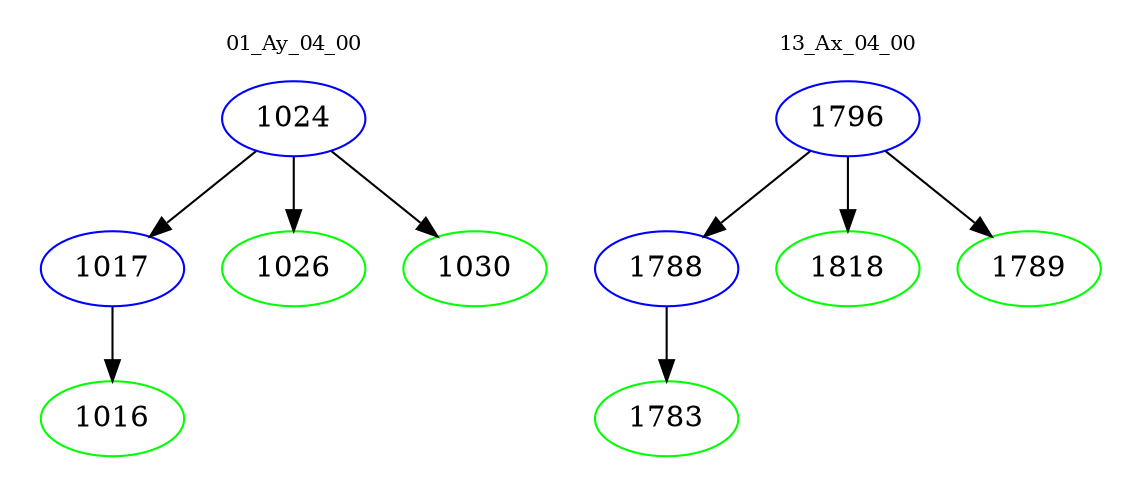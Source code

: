 digraph{
subgraph cluster_0 {
color = white
label = "01_Ay_04_00";
fontsize=10;
T0_1024 [label="1024", color="blue"]
T0_1024 -> T0_1017 [color="black"]
T0_1017 [label="1017", color="blue"]
T0_1017 -> T0_1016 [color="black"]
T0_1016 [label="1016", color="green"]
T0_1024 -> T0_1026 [color="black"]
T0_1026 [label="1026", color="green"]
T0_1024 -> T0_1030 [color="black"]
T0_1030 [label="1030", color="green"]
}
subgraph cluster_1 {
color = white
label = "13_Ax_04_00";
fontsize=10;
T1_1796 [label="1796", color="blue"]
T1_1796 -> T1_1788 [color="black"]
T1_1788 [label="1788", color="blue"]
T1_1788 -> T1_1783 [color="black"]
T1_1783 [label="1783", color="green"]
T1_1796 -> T1_1818 [color="black"]
T1_1818 [label="1818", color="green"]
T1_1796 -> T1_1789 [color="black"]
T1_1789 [label="1789", color="green"]
}
}
